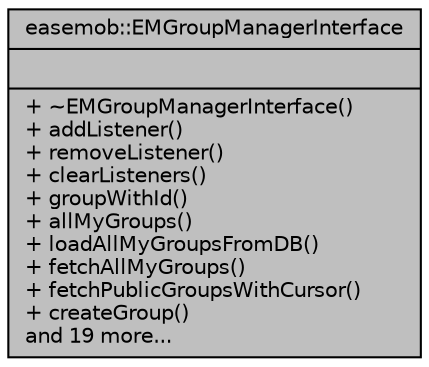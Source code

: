 digraph "easemob::EMGroupManagerInterface"
{
  edge [fontname="Helvetica",fontsize="10",labelfontname="Helvetica",labelfontsize="10"];
  node [fontname="Helvetica",fontsize="10",shape=record];
  Node1 [label="{easemob::EMGroupManagerInterface\n||+ ~EMGroupManagerInterface()\l+ addListener()\l+ removeListener()\l+ clearListeners()\l+ groupWithId()\l+ allMyGroups()\l+ loadAllMyGroupsFromDB()\l+ fetchAllMyGroups()\l+ fetchPublicGroupsWithCursor()\l+ createGroup()\land 19 more...\l}",height=0.2,width=0.4,color="black", fillcolor="grey75", style="filled" fontcolor="black"];
}

